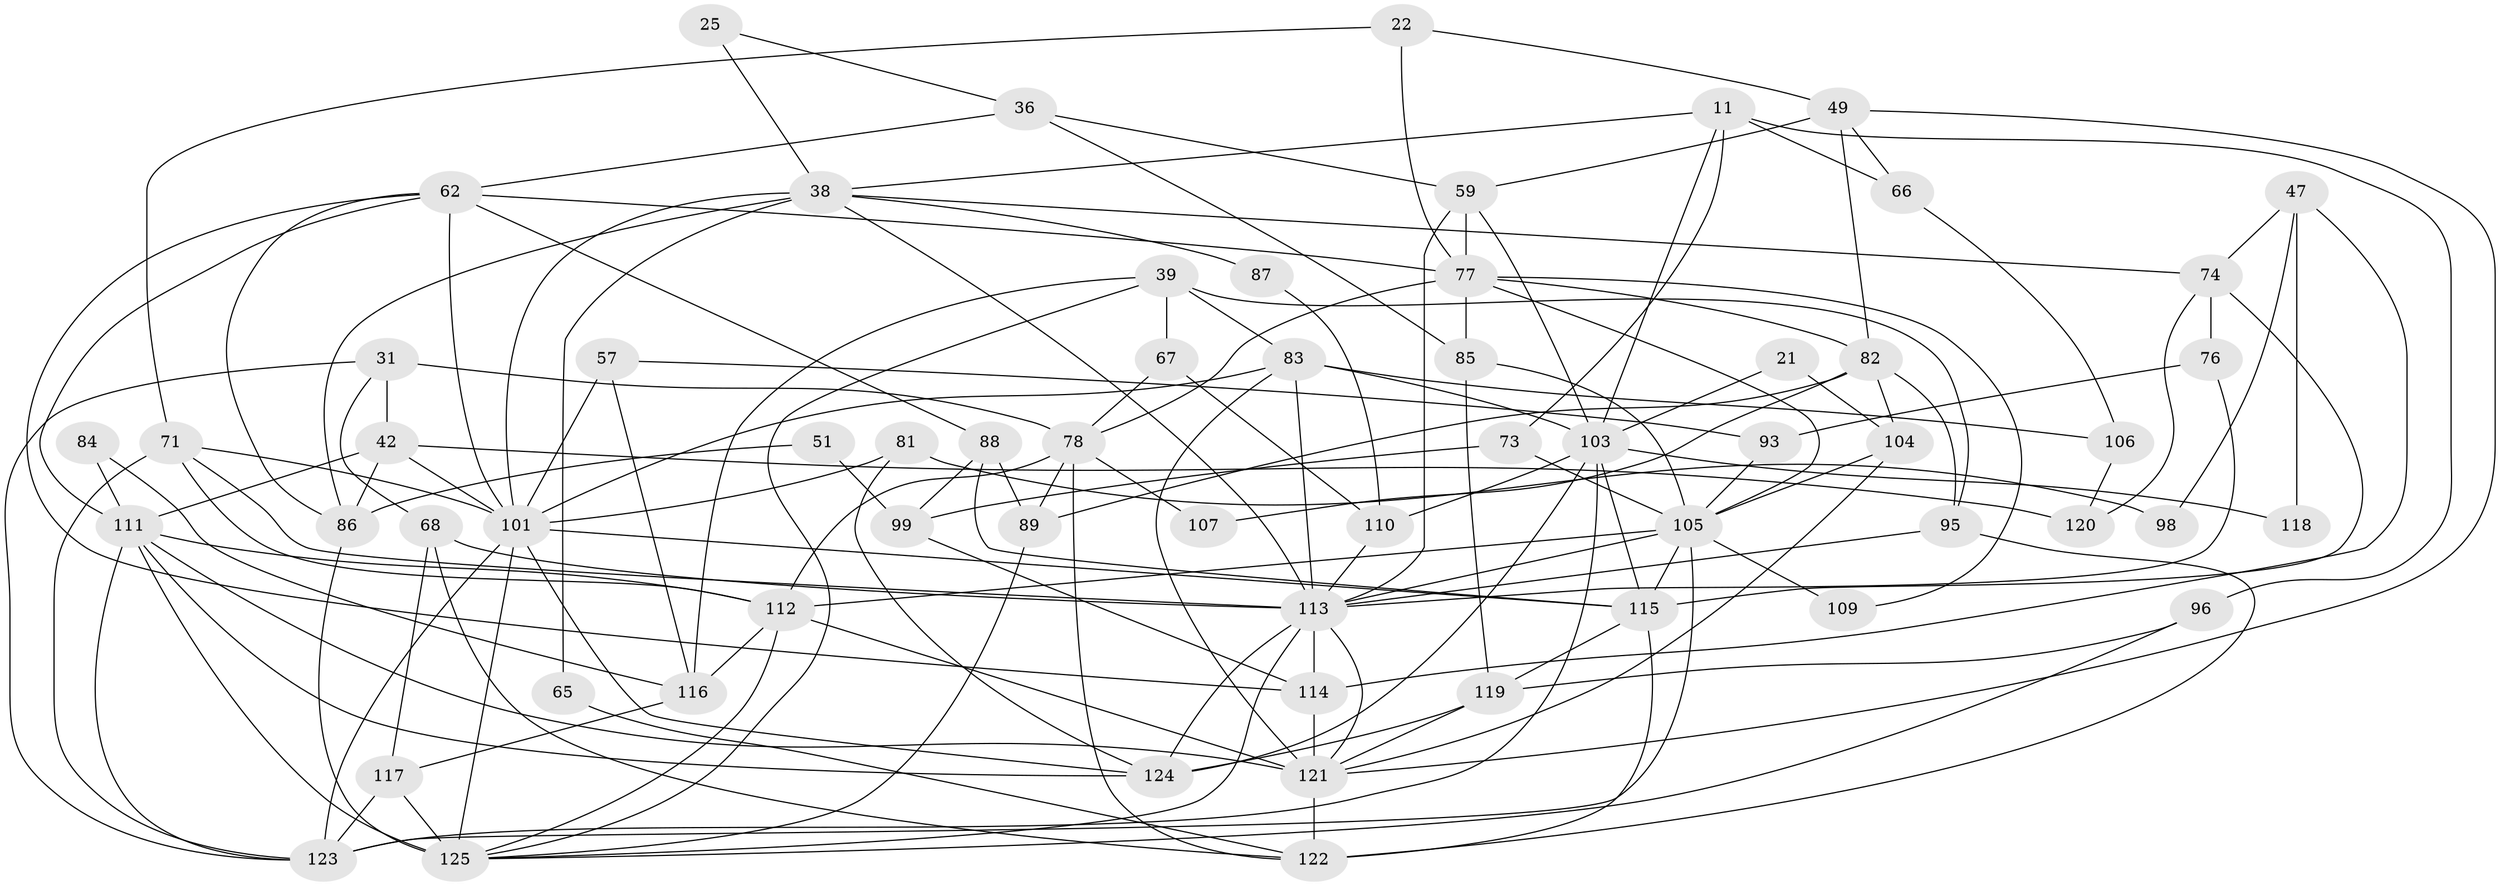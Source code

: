 // original degree distribution, {5: 0.144, 3: 0.296, 4: 0.256, 2: 0.128, 6: 0.12, 7: 0.056}
// Generated by graph-tools (version 1.1) at 2025/51/03/09/25 04:51:30]
// undirected, 62 vertices, 150 edges
graph export_dot {
graph [start="1"]
  node [color=gray90,style=filled];
  11;
  21;
  22;
  25;
  31;
  36;
  38 [super="+30"];
  39 [super="+26"];
  42 [super="+32"];
  47;
  49 [super="+1"];
  51;
  57;
  59 [super="+44"];
  62 [super="+7+35"];
  65;
  66;
  67;
  68;
  71;
  73;
  74 [super="+43"];
  76;
  77 [super="+55"];
  78 [super="+53"];
  81;
  82;
  83 [super="+56+80"];
  84;
  85;
  86 [super="+79"];
  87;
  88;
  89;
  93;
  95;
  96;
  98;
  99;
  101 [super="+54+69+91"];
  103 [super="+23+14+52"];
  104 [super="+40"];
  105 [super="+94+92"];
  106;
  107;
  109 [super="+18"];
  110 [super="+61"];
  111 [super="+24+41+46"];
  112 [super="+20+50+17"];
  113 [super="+45+97+64+100"];
  114 [super="+102"];
  115 [super="+3"];
  116;
  117;
  118;
  119 [super="+58"];
  120;
  121 [super="+34+29+90"];
  122 [super="+108"];
  123 [super="+48+75"];
  124 [super="+28+63"];
  125 [super="+60+70"];
  11 -- 66;
  11 -- 38;
  11 -- 73;
  11 -- 96;
  11 -- 103;
  21 -- 103;
  21 -- 104;
  22 -- 71;
  22 -- 49;
  22 -- 77;
  25 -- 36;
  25 -- 38;
  31 -- 68;
  31 -- 42 [weight=2];
  31 -- 78;
  31 -- 123;
  36 -- 62;
  36 -- 85;
  36 -- 59;
  38 -- 101 [weight=2];
  38 -- 65;
  38 -- 113 [weight=2];
  38 -- 86;
  38 -- 87;
  38 -- 74;
  39 -- 116;
  39 -- 83;
  39 -- 67;
  39 -- 125;
  39 -- 95;
  42 -- 120;
  42 -- 86;
  42 -- 111;
  42 -- 101;
  47 -- 98;
  47 -- 118;
  47 -- 114;
  47 -- 74;
  49 -- 59 [weight=2];
  49 -- 66;
  49 -- 82;
  49 -- 121 [weight=2];
  51 -- 86;
  51 -- 99;
  57 -- 116;
  57 -- 93;
  57 -- 101;
  59 -- 77 [weight=2];
  59 -- 113 [weight=2];
  59 -- 103;
  62 -- 88;
  62 -- 86;
  62 -- 101 [weight=2];
  62 -- 114;
  62 -- 77;
  62 -- 111;
  65 -- 122;
  66 -- 106;
  67 -- 78;
  67 -- 110;
  68 -- 122;
  68 -- 117;
  68 -- 113;
  71 -- 123 [weight=2];
  71 -- 112;
  71 -- 113;
  71 -- 101;
  73 -- 105;
  73 -- 99;
  74 -- 76;
  74 -- 120;
  74 -- 115;
  76 -- 93;
  76 -- 113;
  77 -- 78 [weight=2];
  77 -- 82;
  77 -- 85;
  77 -- 105;
  77 -- 109;
  78 -- 89;
  78 -- 107;
  78 -- 122;
  78 -- 112;
  81 -- 101;
  81 -- 124;
  81 -- 98;
  82 -- 95;
  82 -- 89;
  82 -- 107;
  82 -- 104;
  83 -- 113 [weight=3];
  83 -- 106;
  83 -- 103;
  83 -- 101;
  83 -- 121;
  84 -- 116;
  84 -- 111;
  85 -- 105;
  85 -- 119;
  86 -- 125 [weight=2];
  87 -- 110;
  88 -- 89;
  88 -- 99;
  88 -- 115;
  89 -- 125;
  93 -- 105;
  95 -- 122;
  95 -- 113;
  96 -- 119;
  96 -- 125;
  99 -- 114;
  101 -- 123 [weight=2];
  101 -- 125 [weight=2];
  101 -- 124 [weight=2];
  101 -- 115;
  103 -- 115 [weight=2];
  103 -- 118;
  103 -- 110;
  103 -- 124;
  103 -- 123;
  104 -- 105 [weight=2];
  104 -- 121;
  105 -- 113 [weight=3];
  105 -- 112 [weight=5];
  105 -- 109 [weight=3];
  105 -- 115;
  105 -- 123;
  106 -- 120;
  110 -- 113 [weight=2];
  111 -- 125 [weight=2];
  111 -- 121;
  111 -- 112 [weight=2];
  111 -- 124 [weight=2];
  111 -- 123;
  112 -- 125 [weight=2];
  112 -- 116;
  112 -- 121 [weight=2];
  113 -- 125;
  113 -- 114;
  113 -- 121;
  113 -- 124 [weight=3];
  114 -- 121 [weight=2];
  115 -- 122 [weight=2];
  115 -- 119;
  116 -- 117;
  117 -- 125;
  117 -- 123;
  119 -- 124;
  119 -- 121;
  121 -- 122;
}
